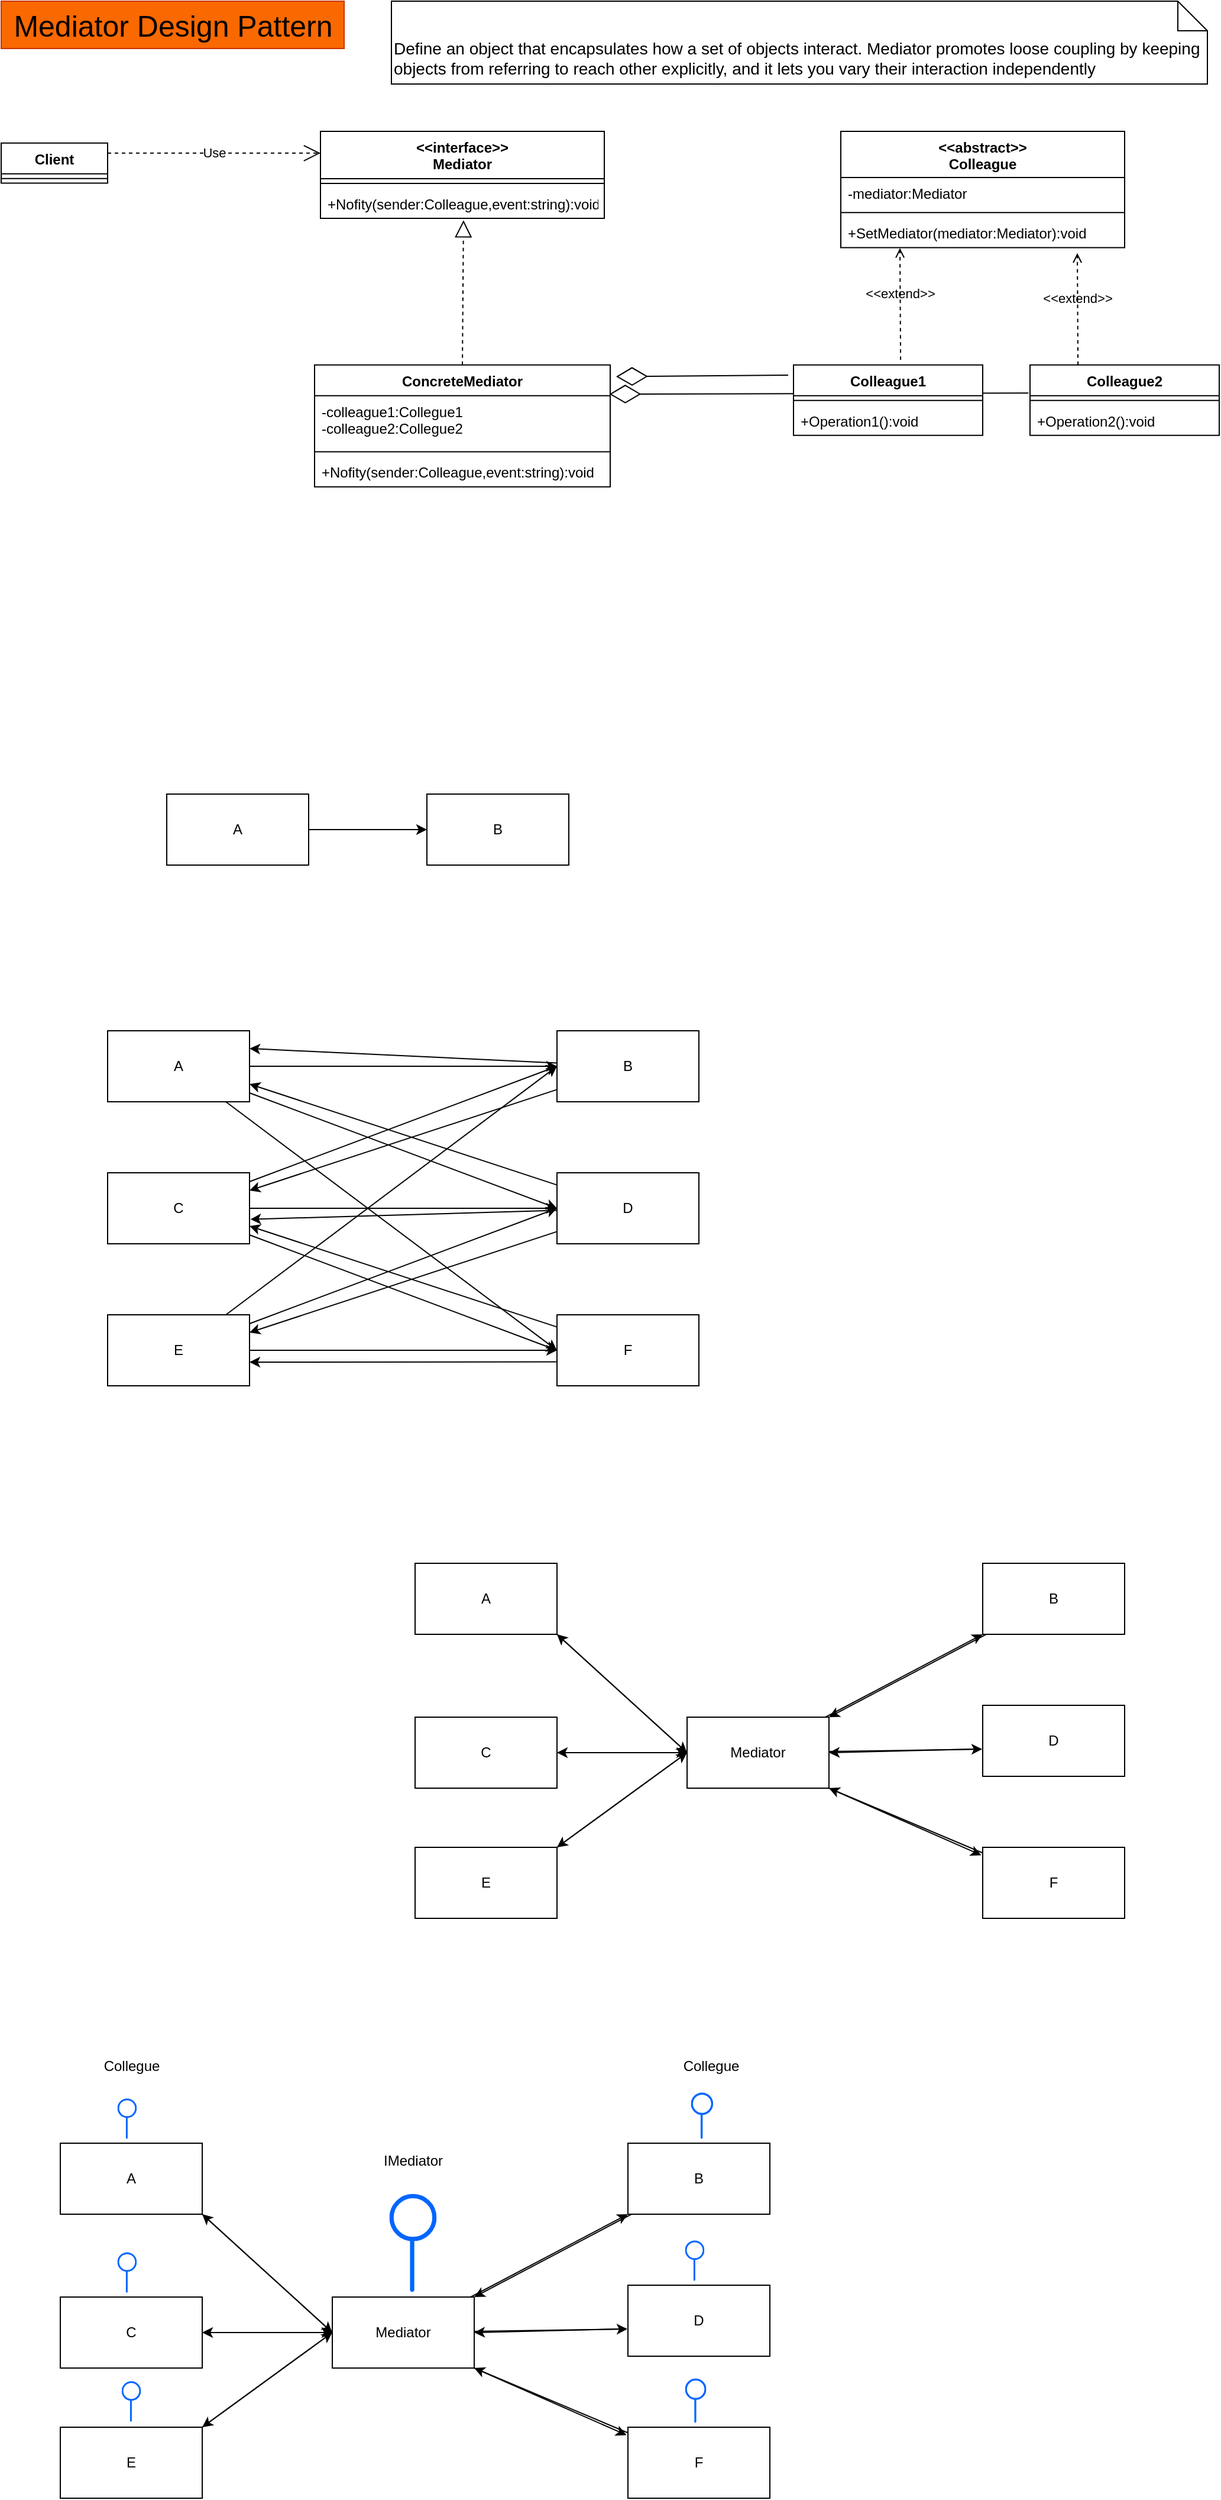 <mxfile>
    <diagram id="6c8epJmjmZ5jBqBOt03x" name="Page-1">
        <mxGraphModel dx="2079" dy="433" grid="1" gridSize="10" guides="1" tooltips="1" connect="1" arrows="1" fold="1" page="1" pageScale="1" pageWidth="1100" pageHeight="850" math="0" shadow="0">
            <root>
                <mxCell id="0"/>
                <mxCell id="1" parent="0"/>
                <mxCell id="2" value="Mediator Design Pattern" style="text;html=1;align=center;verticalAlign=middle;resizable=1;points=[];autosize=1;strokeColor=#C73500;fillColor=#fa6800;fontColor=#000000;fontSize=25;movable=1;rotatable=1;deletable=1;editable=1;connectable=1;" parent="1" vertex="1">
                    <mxGeometry x="-1060" y="40" width="290" height="40" as="geometry"/>
                </mxCell>
                <mxCell id="3" value="&lt;span style=&quot;font-size: 14px;&quot;&gt;Define an object that encapsulates how a set of objects interact. Mediator promotes loose coupling by keeping objects from referring to reach other explicitly, and it lets you vary their interaction independently&lt;br&gt;&lt;/span&gt;" style="shape=note2;boundedLbl=1;whiteSpace=wrap;html=1;size=25;verticalAlign=top;align=left;movable=1;resizable=1;rotatable=1;deletable=1;editable=1;connectable=1;" parent="1" vertex="1">
                    <mxGeometry x="-730" y="40" width="690" height="70" as="geometry"/>
                </mxCell>
                <mxCell id="370" style="edgeStyle=none;html=1;entryX=0;entryY=0.5;entryDx=0;entryDy=0;" parent="1" source="368" target="369" edge="1">
                    <mxGeometry relative="1" as="geometry"/>
                </mxCell>
                <mxCell id="368" value="A" style="whiteSpace=wrap;html=1;" parent="1" vertex="1">
                    <mxGeometry x="-920" y="710" width="120" height="60" as="geometry"/>
                </mxCell>
                <mxCell id="369" value="B" style="whiteSpace=wrap;html=1;" parent="1" vertex="1">
                    <mxGeometry x="-700" y="710" width="120" height="60" as="geometry"/>
                </mxCell>
                <mxCell id="428" value="" style="group" parent="1" vertex="1" connectable="0">
                    <mxGeometry x="-970" y="910" width="500" height="300" as="geometry"/>
                </mxCell>
                <mxCell id="371" value="A" style="whiteSpace=wrap;html=1;" parent="428" vertex="1">
                    <mxGeometry width="120" height="60" as="geometry"/>
                </mxCell>
                <mxCell id="386" style="edgeStyle=none;html=1;entryX=1;entryY=0.25;entryDx=0;entryDy=0;" parent="428" source="372" target="371" edge="1">
                    <mxGeometry relative="1" as="geometry"/>
                </mxCell>
                <mxCell id="372" value="B" style="whiteSpace=wrap;html=1;" parent="428" vertex="1">
                    <mxGeometry x="380" width="120" height="60" as="geometry"/>
                </mxCell>
                <mxCell id="377" style="edgeStyle=none;html=1;" parent="428" source="371" target="372" edge="1">
                    <mxGeometry relative="1" as="geometry"/>
                </mxCell>
                <mxCell id="380" style="edgeStyle=none;html=1;entryX=0;entryY=0.5;entryDx=0;entryDy=0;" parent="428" source="373" target="372" edge="1">
                    <mxGeometry relative="1" as="geometry"/>
                </mxCell>
                <mxCell id="373" value="C" style="whiteSpace=wrap;html=1;" parent="428" vertex="1">
                    <mxGeometry y="120" width="120" height="60" as="geometry"/>
                </mxCell>
                <mxCell id="387" style="edgeStyle=none;html=1;entryX=1;entryY=0.25;entryDx=0;entryDy=0;" parent="428" source="372" target="373" edge="1">
                    <mxGeometry relative="1" as="geometry"/>
                </mxCell>
                <mxCell id="391" style="edgeStyle=none;html=1;entryX=1.006;entryY=0.655;entryDx=0;entryDy=0;entryPerimeter=0;" parent="428" source="374" target="373" edge="1">
                    <mxGeometry relative="1" as="geometry">
                        <mxPoint x="130" y="160" as="targetPoint"/>
                    </mxGeometry>
                </mxCell>
                <mxCell id="392" style="edgeStyle=none;html=1;entryX=1;entryY=0.75;entryDx=0;entryDy=0;" parent="428" source="374" target="371" edge="1">
                    <mxGeometry relative="1" as="geometry"/>
                </mxCell>
                <mxCell id="374" value="D" style="whiteSpace=wrap;html=1;" parent="428" vertex="1">
                    <mxGeometry x="380" y="120" width="120" height="60" as="geometry"/>
                </mxCell>
                <mxCell id="378" style="edgeStyle=none;html=1;entryX=0;entryY=0.5;entryDx=0;entryDy=0;" parent="428" source="371" target="374" edge="1">
                    <mxGeometry relative="1" as="geometry"/>
                </mxCell>
                <mxCell id="381" style="edgeStyle=none;html=1;entryX=0;entryY=0.5;entryDx=0;entryDy=0;" parent="428" source="373" target="374" edge="1">
                    <mxGeometry relative="1" as="geometry"/>
                </mxCell>
                <mxCell id="383" style="edgeStyle=none;html=1;entryX=0;entryY=0.5;entryDx=0;entryDy=0;" parent="428" source="375" target="372" edge="1">
                    <mxGeometry relative="1" as="geometry"/>
                </mxCell>
                <mxCell id="384" style="edgeStyle=none;html=1;entryX=0;entryY=0.5;entryDx=0;entryDy=0;" parent="428" source="375" target="374" edge="1">
                    <mxGeometry relative="1" as="geometry"/>
                </mxCell>
                <mxCell id="375" value="E" style="whiteSpace=wrap;html=1;" parent="428" vertex="1">
                    <mxGeometry y="240" width="120" height="60" as="geometry"/>
                </mxCell>
                <mxCell id="388" style="edgeStyle=none;html=1;entryX=1;entryY=0.25;entryDx=0;entryDy=0;" parent="428" source="374" target="375" edge="1">
                    <mxGeometry relative="1" as="geometry"/>
                </mxCell>
                <mxCell id="389" style="edgeStyle=none;html=1;exitX=-0.005;exitY=0.662;exitDx=0;exitDy=0;exitPerimeter=0;" parent="428" source="376" edge="1">
                    <mxGeometry relative="1" as="geometry">
                        <mxPoint x="120" y="280" as="targetPoint"/>
                    </mxGeometry>
                </mxCell>
                <mxCell id="390" style="edgeStyle=none;html=1;entryX=1;entryY=0.75;entryDx=0;entryDy=0;" parent="428" source="376" target="373" edge="1">
                    <mxGeometry relative="1" as="geometry"/>
                </mxCell>
                <mxCell id="376" value="F" style="whiteSpace=wrap;html=1;" parent="428" vertex="1">
                    <mxGeometry x="380" y="240" width="120" height="60" as="geometry"/>
                </mxCell>
                <mxCell id="379" style="edgeStyle=none;html=1;entryX=0;entryY=0.5;entryDx=0;entryDy=0;" parent="428" source="371" target="376" edge="1">
                    <mxGeometry relative="1" as="geometry"/>
                </mxCell>
                <mxCell id="382" style="edgeStyle=none;html=1;entryX=0;entryY=0.5;entryDx=0;entryDy=0;" parent="428" source="373" target="376" edge="1">
                    <mxGeometry relative="1" as="geometry"/>
                </mxCell>
                <mxCell id="385" style="edgeStyle=none;html=1;entryX=0;entryY=0.5;entryDx=0;entryDy=0;" parent="428" source="375" target="376" edge="1">
                    <mxGeometry relative="1" as="geometry"/>
                </mxCell>
                <mxCell id="429" value="" style="group" parent="1" vertex="1" connectable="0">
                    <mxGeometry x="-710" y="1360" width="600" height="300" as="geometry"/>
                </mxCell>
                <mxCell id="396" value="A" style="whiteSpace=wrap;html=1;" parent="429" vertex="1">
                    <mxGeometry width="120" height="60" as="geometry"/>
                </mxCell>
                <mxCell id="399" value="B" style="whiteSpace=wrap;html=1;" parent="429" vertex="1">
                    <mxGeometry x="480" width="120" height="60" as="geometry"/>
                </mxCell>
                <mxCell id="417" style="edgeStyle=none;html=1;" parent="429" source="403" edge="1">
                    <mxGeometry relative="1" as="geometry">
                        <mxPoint x="230" y="160" as="targetPoint"/>
                    </mxGeometry>
                </mxCell>
                <mxCell id="403" value="C" style="whiteSpace=wrap;html=1;" parent="429" vertex="1">
                    <mxGeometry y="130" width="120" height="60" as="geometry"/>
                </mxCell>
                <mxCell id="407" value="D" style="whiteSpace=wrap;html=1;" parent="429" vertex="1">
                    <mxGeometry x="480" y="120" width="120" height="60" as="geometry"/>
                </mxCell>
                <mxCell id="411" value="E" style="whiteSpace=wrap;html=1;" parent="429" vertex="1">
                    <mxGeometry y="240" width="120" height="60" as="geometry"/>
                </mxCell>
                <mxCell id="414" value="F" style="whiteSpace=wrap;html=1;" parent="429" vertex="1">
                    <mxGeometry x="480" y="240" width="120" height="60" as="geometry"/>
                </mxCell>
                <mxCell id="419" style="edgeStyle=none;html=1;entryX=0;entryY=1;entryDx=0;entryDy=0;" parent="429" source="415" target="399" edge="1">
                    <mxGeometry relative="1" as="geometry"/>
                </mxCell>
                <mxCell id="420" style="edgeStyle=none;html=1;entryX=-0.004;entryY=0.617;entryDx=0;entryDy=0;entryPerimeter=0;" parent="429" source="415" target="407" edge="1">
                    <mxGeometry relative="1" as="geometry"/>
                </mxCell>
                <mxCell id="421" style="edgeStyle=none;html=1;entryX=-0.01;entryY=0.111;entryDx=0;entryDy=0;exitX=1;exitY=1;exitDx=0;exitDy=0;entryPerimeter=0;" parent="429" source="415" target="414" edge="1">
                    <mxGeometry relative="1" as="geometry"/>
                </mxCell>
                <mxCell id="425" style="edgeStyle=none;html=1;entryX=1;entryY=0.5;entryDx=0;entryDy=0;" parent="429" source="415" target="403" edge="1">
                    <mxGeometry relative="1" as="geometry"/>
                </mxCell>
                <mxCell id="426" style="edgeStyle=none;html=1;entryX=1;entryY=1;entryDx=0;entryDy=0;" parent="429" target="396" edge="1">
                    <mxGeometry relative="1" as="geometry">
                        <mxPoint x="230" y="160" as="sourcePoint"/>
                    </mxGeometry>
                </mxCell>
                <mxCell id="427" style="edgeStyle=none;html=1;entryX=1;entryY=0;entryDx=0;entryDy=0;" parent="429" target="411" edge="1">
                    <mxGeometry relative="1" as="geometry">
                        <mxPoint x="230" y="160" as="sourcePoint"/>
                    </mxGeometry>
                </mxCell>
                <mxCell id="415" value="Mediator" style="whiteSpace=wrap;html=1;" parent="429" vertex="1">
                    <mxGeometry x="230" y="130" width="120" height="60" as="geometry"/>
                </mxCell>
                <mxCell id="416" style="edgeStyle=none;html=1;entryX=0;entryY=0.5;entryDx=0;entryDy=0;exitX=1;exitY=1;exitDx=0;exitDy=0;" parent="429" source="396" target="415" edge="1">
                    <mxGeometry relative="1" as="geometry"/>
                </mxCell>
                <mxCell id="422" style="edgeStyle=none;html=1;entryX=1;entryY=0;entryDx=0;entryDy=0;" parent="429" source="399" target="415" edge="1">
                    <mxGeometry relative="1" as="geometry"/>
                </mxCell>
                <mxCell id="423" style="edgeStyle=none;html=1;entryX=1;entryY=0.5;entryDx=0;entryDy=0;exitX=-0.012;exitY=0.614;exitDx=0;exitDy=0;exitPerimeter=0;" parent="429" source="407" target="415" edge="1">
                    <mxGeometry relative="1" as="geometry"/>
                </mxCell>
                <mxCell id="418" style="edgeStyle=none;html=1;entryX=0;entryY=0.5;entryDx=0;entryDy=0;exitX=1;exitY=0;exitDx=0;exitDy=0;" parent="429" source="411" target="415" edge="1">
                    <mxGeometry relative="1" as="geometry">
                        <mxPoint x="130" y="240" as="sourcePoint"/>
                    </mxGeometry>
                </mxCell>
                <mxCell id="424" style="edgeStyle=none;html=1;entryX=1;entryY=1;entryDx=0;entryDy=0;" parent="429" source="414" target="415" edge="1">
                    <mxGeometry relative="1" as="geometry"/>
                </mxCell>
                <mxCell id="431" value="A" style="whiteSpace=wrap;html=1;container=0;" parent="1" vertex="1">
                    <mxGeometry x="-1010" y="1850" width="120" height="60" as="geometry"/>
                </mxCell>
                <mxCell id="432" value="B" style="whiteSpace=wrap;html=1;container=0;" parent="1" vertex="1">
                    <mxGeometry x="-530" y="1850" width="120" height="60" as="geometry"/>
                </mxCell>
                <mxCell id="433" style="edgeStyle=none;html=1;" parent="1" source="434" edge="1">
                    <mxGeometry relative="1" as="geometry">
                        <mxPoint x="-780" y="2010" as="targetPoint"/>
                    </mxGeometry>
                </mxCell>
                <mxCell id="434" value="C" style="whiteSpace=wrap;html=1;container=0;" parent="1" vertex="1">
                    <mxGeometry x="-1010" y="1980" width="120" height="60" as="geometry"/>
                </mxCell>
                <mxCell id="435" value="D" style="whiteSpace=wrap;html=1;container=0;" parent="1" vertex="1">
                    <mxGeometry x="-530" y="1970" width="120" height="60" as="geometry"/>
                </mxCell>
                <mxCell id="436" value="E" style="whiteSpace=wrap;html=1;container=0;" parent="1" vertex="1">
                    <mxGeometry x="-1010" y="2090" width="120" height="60" as="geometry"/>
                </mxCell>
                <mxCell id="437" value="F" style="whiteSpace=wrap;html=1;container=0;" parent="1" vertex="1">
                    <mxGeometry x="-530" y="2090" width="120" height="60" as="geometry"/>
                </mxCell>
                <mxCell id="438" style="edgeStyle=none;html=1;entryX=0;entryY=1;entryDx=0;entryDy=0;" parent="1" source="444" target="432" edge="1">
                    <mxGeometry relative="1" as="geometry"/>
                </mxCell>
                <mxCell id="439" style="edgeStyle=none;html=1;entryX=-0.004;entryY=0.617;entryDx=0;entryDy=0;entryPerimeter=0;" parent="1" source="444" target="435" edge="1">
                    <mxGeometry relative="1" as="geometry"/>
                </mxCell>
                <mxCell id="440" style="edgeStyle=none;html=1;entryX=-0.01;entryY=0.111;entryDx=0;entryDy=0;exitX=1;exitY=1;exitDx=0;exitDy=0;entryPerimeter=0;" parent="1" source="444" target="437" edge="1">
                    <mxGeometry relative="1" as="geometry"/>
                </mxCell>
                <mxCell id="441" style="edgeStyle=none;html=1;entryX=1;entryY=0.5;entryDx=0;entryDy=0;" parent="1" source="444" target="434" edge="1">
                    <mxGeometry relative="1" as="geometry"/>
                </mxCell>
                <mxCell id="442" style="edgeStyle=none;html=1;entryX=1;entryY=1;entryDx=0;entryDy=0;" parent="1" target="431" edge="1">
                    <mxGeometry relative="1" as="geometry">
                        <mxPoint x="-780" y="2010" as="sourcePoint"/>
                    </mxGeometry>
                </mxCell>
                <mxCell id="443" style="edgeStyle=none;html=1;entryX=1;entryY=0;entryDx=0;entryDy=0;" parent="1" target="436" edge="1">
                    <mxGeometry relative="1" as="geometry">
                        <mxPoint x="-780" y="2010" as="sourcePoint"/>
                    </mxGeometry>
                </mxCell>
                <mxCell id="444" value="Mediator" style="whiteSpace=wrap;html=1;container=0;" parent="1" vertex="1">
                    <mxGeometry x="-780" y="1980" width="120" height="60" as="geometry"/>
                </mxCell>
                <mxCell id="445" style="edgeStyle=none;html=1;entryX=0;entryY=0.5;entryDx=0;entryDy=0;exitX=1;exitY=1;exitDx=0;exitDy=0;" parent="1" source="431" target="444" edge="1">
                    <mxGeometry relative="1" as="geometry"/>
                </mxCell>
                <mxCell id="446" style="edgeStyle=none;html=1;entryX=1;entryY=0;entryDx=0;entryDy=0;" parent="1" source="432" target="444" edge="1">
                    <mxGeometry relative="1" as="geometry"/>
                </mxCell>
                <mxCell id="447" style="edgeStyle=none;html=1;entryX=1;entryY=0.5;entryDx=0;entryDy=0;exitX=-0.012;exitY=0.614;exitDx=0;exitDy=0;exitPerimeter=0;" parent="1" source="435" target="444" edge="1">
                    <mxGeometry relative="1" as="geometry"/>
                </mxCell>
                <mxCell id="448" style="edgeStyle=none;html=1;entryX=0;entryY=0.5;entryDx=0;entryDy=0;exitX=1;exitY=0;exitDx=0;exitDy=0;" parent="1" source="436" target="444" edge="1">
                    <mxGeometry relative="1" as="geometry">
                        <mxPoint x="-880" y="2090" as="sourcePoint"/>
                    </mxGeometry>
                </mxCell>
                <mxCell id="449" style="edgeStyle=none;html=1;entryX=1;entryY=1;entryDx=0;entryDy=0;" parent="1" source="437" target="444" edge="1">
                    <mxGeometry relative="1" as="geometry"/>
                </mxCell>
                <mxCell id="450" value="" style="aspect=fixed;perimeter=ellipsePerimeter;html=1;align=center;shadow=0;dashed=0;spacingTop=3;image;image=img/lib/active_directory/interface.svg;rotation=-90;" parent="1" vertex="1">
                    <mxGeometry x="-971.02" y="1821.03" width="35" height="16.45" as="geometry"/>
                </mxCell>
                <mxCell id="451" value="" style="aspect=fixed;perimeter=ellipsePerimeter;html=1;align=center;shadow=0;dashed=0;spacingTop=3;image;image=img/lib/active_directory/interface.svg;rotation=-90;" parent="1" vertex="1">
                    <mxGeometry x="-971.02" y="1951.03" width="35" height="16.45" as="geometry"/>
                </mxCell>
                <mxCell id="452" value="" style="aspect=fixed;perimeter=ellipsePerimeter;html=1;align=center;shadow=0;dashed=0;spacingTop=3;image;image=img/lib/active_directory/interface.svg;rotation=-90;" parent="1" vertex="1">
                    <mxGeometry x="-487.35" y="1817.35" width="40" height="18.8" as="geometry"/>
                </mxCell>
                <mxCell id="453" value="" style="aspect=fixed;perimeter=ellipsePerimeter;html=1;align=center;shadow=0;dashed=0;spacingTop=3;image;image=img/lib/active_directory/interface.svg;rotation=-90;" parent="1" vertex="1">
                    <mxGeometry x="-491.02" y="1941.03" width="35" height="16.45" as="geometry"/>
                </mxCell>
                <mxCell id="454" value="" style="aspect=fixed;perimeter=ellipsePerimeter;html=1;align=center;shadow=0;dashed=0;spacingTop=3;image;image=img/lib/active_directory/interface.svg;rotation=-90;" parent="1" vertex="1">
                    <mxGeometry x="-491.91" y="2058.55" width="38.37" height="18.03" as="geometry"/>
                </mxCell>
                <mxCell id="455" value="" style="aspect=fixed;perimeter=ellipsePerimeter;html=1;align=center;shadow=0;dashed=0;spacingTop=3;image;image=img/lib/active_directory/interface.svg;rotation=-90;" parent="1" vertex="1">
                    <mxGeometry x="-967.5" y="2060" width="35" height="16.45" as="geometry"/>
                </mxCell>
                <mxCell id="456" value="" style="aspect=fixed;perimeter=ellipsePerimeter;html=1;align=center;shadow=0;dashed=0;spacingTop=3;image;image=img/lib/active_directory/interface.svg;rotation=-90;" parent="1" vertex="1">
                    <mxGeometry x="-754.28" y="1914.28" width="85" height="39.95" as="geometry"/>
                </mxCell>
                <mxCell id="457" value="Collegue" style="text;html=1;align=center;verticalAlign=middle;resizable=0;points=[];autosize=1;strokeColor=none;fillColor=none;" parent="1" vertex="1">
                    <mxGeometry x="-985" y="1770" width="70" height="30" as="geometry"/>
                </mxCell>
                <mxCell id="458" value="Collegue" style="text;html=1;align=center;verticalAlign=middle;resizable=0;points=[];autosize=1;strokeColor=none;fillColor=none;" parent="1" vertex="1">
                    <mxGeometry x="-495" y="1770" width="70" height="30" as="geometry"/>
                </mxCell>
                <mxCell id="459" value="IMediator" style="text;html=1;align=center;verticalAlign=middle;resizable=0;points=[];autosize=1;strokeColor=none;fillColor=none;" parent="1" vertex="1">
                    <mxGeometry x="-746.78" y="1850" width="70" height="30" as="geometry"/>
                </mxCell>
                <mxCell id="460" value="" style="group" parent="1" vertex="1" connectable="0">
                    <mxGeometry x="-1060" y="150" width="1030" height="300" as="geometry"/>
                </mxCell>
                <mxCell id="339" value="&lt;&lt;interface&gt;&gt;&#10;Mediator" style="swimlane;fontStyle=1;align=center;verticalAlign=top;childLayout=stackLayout;horizontal=1;startSize=40;horizontalStack=0;resizeParent=1;resizeParentMax=0;resizeLast=0;collapsible=1;marginBottom=0;" parent="460" vertex="1">
                    <mxGeometry x="270" width="240" height="73.553" as="geometry"/>
                </mxCell>
                <mxCell id="341" value="" style="line;strokeWidth=1;fillColor=none;align=left;verticalAlign=middle;spacingTop=-1;spacingLeft=3;spacingRight=3;rotatable=0;labelPosition=right;points=[];portConstraint=eastwest;strokeColor=inherit;" parent="339" vertex="1">
                    <mxGeometry y="40" width="240" height="7.895" as="geometry"/>
                </mxCell>
                <mxCell id="342" value="+Nofity(sender:Colleague,event:string):void" style="text;strokeColor=none;fillColor=none;align=left;verticalAlign=top;spacingLeft=4;spacingRight=4;overflow=hidden;rotatable=0;points=[[0,0.5],[1,0.5]];portConstraint=eastwest;" parent="339" vertex="1">
                    <mxGeometry y="47.895" width="240" height="25.658" as="geometry"/>
                </mxCell>
                <mxCell id="343" value="&lt;&lt;abstract&gt;&gt;&#10;Colleague" style="swimlane;fontStyle=1;align=center;verticalAlign=top;childLayout=stackLayout;horizontal=1;startSize=39;horizontalStack=0;resizeParent=1;resizeParentMax=0;resizeLast=0;collapsible=1;marginBottom=0;" parent="460" vertex="1">
                    <mxGeometry x="710" width="240" height="98.211" as="geometry"/>
                </mxCell>
                <mxCell id="344" value="-mediator:Mediator" style="text;strokeColor=none;fillColor=none;align=left;verticalAlign=top;spacingLeft=4;spacingRight=4;overflow=hidden;rotatable=0;points=[[0,0.5],[1,0.5]];portConstraint=eastwest;" parent="343" vertex="1">
                    <mxGeometry y="39" width="240" height="25.658" as="geometry"/>
                </mxCell>
                <mxCell id="345" value="" style="line;strokeWidth=1;fillColor=none;align=left;verticalAlign=middle;spacingTop=-1;spacingLeft=3;spacingRight=3;rotatable=0;labelPosition=right;points=[];portConstraint=eastwest;strokeColor=inherit;" parent="343" vertex="1">
                    <mxGeometry y="64.658" width="240" height="7.895" as="geometry"/>
                </mxCell>
                <mxCell id="346" value="+SetMediator(mediator:Mediator):void" style="text;strokeColor=none;fillColor=none;align=left;verticalAlign=top;spacingLeft=4;spacingRight=4;overflow=hidden;rotatable=0;points=[[0,0.5],[1,0.5]];portConstraint=eastwest;" parent="343" vertex="1">
                    <mxGeometry y="72.553" width="240" height="25.658" as="geometry"/>
                </mxCell>
                <mxCell id="351" value="ConcreteMediator" style="swimlane;fontStyle=1;align=center;verticalAlign=top;childLayout=stackLayout;horizontal=1;startSize=26;horizontalStack=0;resizeParent=1;resizeParentMax=0;resizeLast=0;collapsible=1;marginBottom=0;" parent="460" vertex="1">
                    <mxGeometry x="265" y="197.368" width="250" height="102.974" as="geometry"/>
                </mxCell>
                <mxCell id="352" value="-colleague1:Collegue1&#10;-colleague2:Collegue2" style="text;strokeColor=none;fillColor=none;align=left;verticalAlign=top;spacingLeft=4;spacingRight=4;overflow=hidden;rotatable=0;points=[[0,0.5],[1,0.5]];portConstraint=eastwest;" parent="351" vertex="1">
                    <mxGeometry y="26" width="250" height="43.421" as="geometry"/>
                </mxCell>
                <mxCell id="353" value="" style="line;strokeWidth=1;fillColor=none;align=left;verticalAlign=middle;spacingTop=-1;spacingLeft=3;spacingRight=3;rotatable=0;labelPosition=right;points=[];portConstraint=eastwest;strokeColor=inherit;" parent="351" vertex="1">
                    <mxGeometry y="69.421" width="250" height="7.895" as="geometry"/>
                </mxCell>
                <mxCell id="354" value="+Nofity(sender:Colleague,event:string):void" style="text;strokeColor=none;fillColor=none;align=left;verticalAlign=top;spacingLeft=4;spacingRight=4;overflow=hidden;rotatable=0;points=[[0,0.5],[1,0.5]];portConstraint=eastwest;" parent="351" vertex="1">
                    <mxGeometry y="77.316" width="250" height="25.658" as="geometry"/>
                </mxCell>
                <mxCell id="355" value="Client" style="swimlane;fontStyle=1;align=center;verticalAlign=top;childLayout=stackLayout;horizontal=1;startSize=26;horizontalStack=0;resizeParent=1;resizeParentMax=0;resizeLast=0;collapsible=1;marginBottom=0;" parent="460" vertex="1">
                    <mxGeometry y="9.868" width="90" height="33.895" as="geometry"/>
                </mxCell>
                <mxCell id="357" value="" style="line;strokeWidth=1;fillColor=none;align=left;verticalAlign=middle;spacingTop=-1;spacingLeft=3;spacingRight=3;rotatable=0;labelPosition=right;points=[];portConstraint=eastwest;strokeColor=inherit;" parent="355" vertex="1">
                    <mxGeometry y="26" width="90" height="7.895" as="geometry"/>
                </mxCell>
                <mxCell id="359" value="Colleague2" style="swimlane;fontStyle=1;align=center;verticalAlign=top;childLayout=stackLayout;horizontal=1;startSize=26;horizontalStack=0;resizeParent=1;resizeParentMax=0;resizeLast=0;collapsible=1;marginBottom=0;" parent="460" vertex="1">
                    <mxGeometry x="870" y="197.368" width="160" height="59.553" as="geometry"/>
                </mxCell>
                <mxCell id="360" value="" style="line;strokeWidth=1;fillColor=none;align=left;verticalAlign=middle;spacingTop=-1;spacingLeft=3;spacingRight=3;rotatable=0;labelPosition=right;points=[];portConstraint=eastwest;strokeColor=inherit;" parent="359" vertex="1">
                    <mxGeometry y="26" width="160" height="7.895" as="geometry"/>
                </mxCell>
                <mxCell id="361" value="+Operation2():void" style="text;strokeColor=none;fillColor=none;align=left;verticalAlign=top;spacingLeft=4;spacingRight=4;overflow=hidden;rotatable=0;points=[[0,0.5],[1,0.5]];portConstraint=eastwest;" parent="359" vertex="1">
                    <mxGeometry y="33.895" width="160" height="25.658" as="geometry"/>
                </mxCell>
                <mxCell id="362" value="" style="endArrow=block;dashed=1;endFill=0;endSize=12;html=1;exitX=0.5;exitY=0;exitDx=0;exitDy=0;entryX=0.504;entryY=1.059;entryDx=0;entryDy=0;entryPerimeter=0;" parent="460" source="351" target="342" edge="1">
                    <mxGeometry width="160" relative="1" as="geometry">
                        <mxPoint x="440" y="148.026" as="sourcePoint"/>
                        <mxPoint x="600" y="148.026" as="targetPoint"/>
                    </mxGeometry>
                </mxCell>
                <mxCell id="363" value="&amp;lt;&amp;lt;extend&amp;gt;&amp;gt;" style="html=1;verticalAlign=bottom;labelBackgroundColor=none;endArrow=open;endFill=0;dashed=1;exitX=0.566;exitY=-0.071;exitDx=0;exitDy=0;exitPerimeter=0;" parent="460" source="347" edge="1">
                    <mxGeometry width="160" relative="1" as="geometry">
                        <mxPoint x="440" y="148.026" as="sourcePoint"/>
                        <mxPoint x="760" y="98.684" as="targetPoint"/>
                    </mxGeometry>
                </mxCell>
                <mxCell id="364" value="&amp;lt;&amp;lt;extend&amp;gt;&amp;gt;" style="html=1;verticalAlign=bottom;labelBackgroundColor=none;endArrow=open;endFill=0;dashed=1;exitX=0.566;exitY=-0.071;exitDx=0;exitDy=0;exitPerimeter=0;" parent="460" edge="1">
                    <mxGeometry width="160" relative="1" as="geometry">
                        <mxPoint x="910.56" y="197.368" as="sourcePoint"/>
                        <mxPoint x="910" y="102.888" as="targetPoint"/>
                    </mxGeometry>
                </mxCell>
                <mxCell id="365" value="" style="endArrow=diamondThin;endFill=0;endSize=24;html=1;exitX=-0.028;exitY=0.144;exitDx=0;exitDy=0;exitPerimeter=0;" parent="460" source="347" edge="1">
                    <mxGeometry width="160" relative="1" as="geometry">
                        <mxPoint x="440" y="148.026" as="sourcePoint"/>
                        <mxPoint x="520" y="207.237" as="targetPoint"/>
                    </mxGeometry>
                </mxCell>
                <mxCell id="366" value="" style="endArrow=diamondThin;endFill=0;endSize=24;html=1;exitX=-0.008;exitY=0.398;exitDx=0;exitDy=0;exitPerimeter=0;entryX=0.997;entryY=-0.031;entryDx=0;entryDy=0;entryPerimeter=0;" parent="460" source="359" target="352" edge="1">
                    <mxGeometry width="160" relative="1" as="geometry">
                        <mxPoint x="665" y="236.842" as="sourcePoint"/>
                        <mxPoint x="515" y="236.842" as="targetPoint"/>
                    </mxGeometry>
                </mxCell>
                <mxCell id="347" value="Colleague1" style="swimlane;fontStyle=1;align=center;verticalAlign=top;childLayout=stackLayout;horizontal=1;startSize=26;horizontalStack=0;resizeParent=1;resizeParentMax=0;resizeLast=0;collapsible=1;marginBottom=0;" parent="460" vertex="1">
                    <mxGeometry x="670" y="197.368" width="160" height="59.553" as="geometry"/>
                </mxCell>
                <mxCell id="349" value="" style="line;strokeWidth=1;fillColor=none;align=left;verticalAlign=middle;spacingTop=-1;spacingLeft=3;spacingRight=3;rotatable=0;labelPosition=right;points=[];portConstraint=eastwest;strokeColor=inherit;" parent="347" vertex="1">
                    <mxGeometry y="26" width="160" height="7.895" as="geometry"/>
                </mxCell>
                <mxCell id="350" value="+Operation1():void" style="text;strokeColor=none;fillColor=none;align=left;verticalAlign=top;spacingLeft=4;spacingRight=4;overflow=hidden;rotatable=0;points=[[0,0.5],[1,0.5]];portConstraint=eastwest;" parent="347" vertex="1">
                    <mxGeometry y="33.895" width="160" height="25.658" as="geometry"/>
                </mxCell>
                <mxCell id="367" value="Use" style="endArrow=open;endSize=12;dashed=1;html=1;entryX=0;entryY=0.25;entryDx=0;entryDy=0;exitX=1;exitY=0.25;exitDx=0;exitDy=0;" parent="460" source="355" target="339" edge="1">
                    <mxGeometry width="160" relative="1" as="geometry">
                        <mxPoint x="90" y="16.283" as="sourcePoint"/>
                        <mxPoint x="250" y="16.283" as="targetPoint"/>
                    </mxGeometry>
                </mxCell>
            </root>
        </mxGraphModel>
    </diagram>
</mxfile>